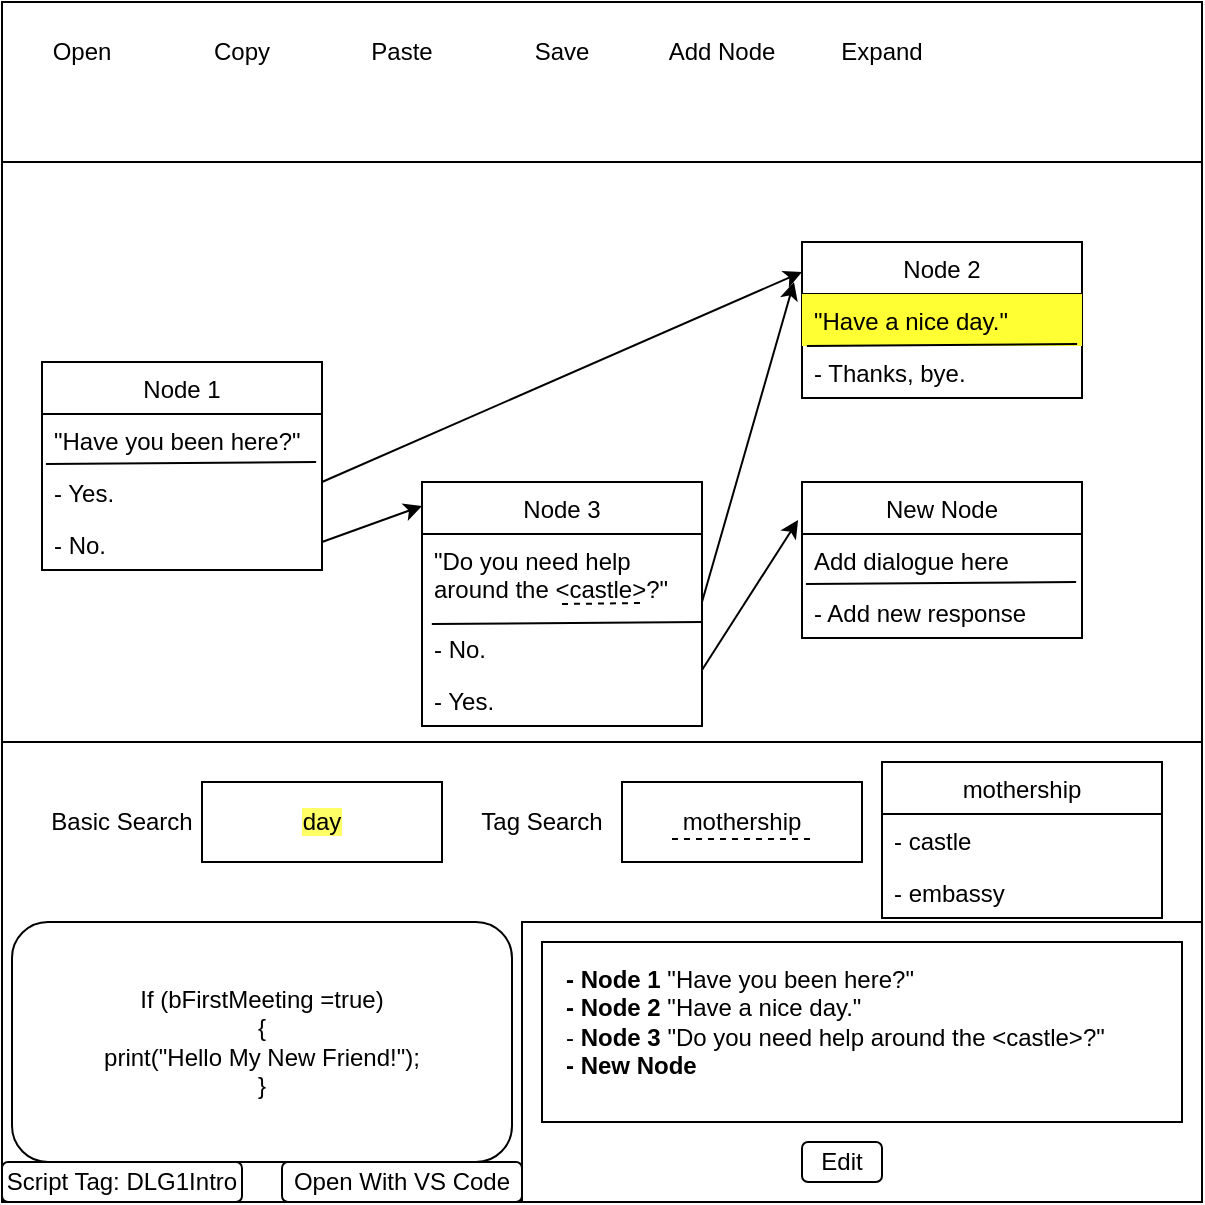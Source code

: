 <mxfile version="13.7.9" type="device"><diagram id="cgPvll41OFaMy4_YNWqB" name="Page-1"><mxGraphModel dx="1264" dy="592" grid="1" gridSize="10" guides="1" tooltips="1" connect="1" arrows="1" fold="1" page="1" pageScale="1" pageWidth="850" pageHeight="1100" math="0" shadow="0"><root><mxCell id="0"/><mxCell id="1" parent="0"/><mxCell id="YLgw9RQFT31Tz_AJwh6A-1" value="" style="rounded=0;whiteSpace=wrap;html=1;" vertex="1" parent="1"><mxGeometry x="120" y="540" width="260" height="140" as="geometry"/></mxCell><mxCell id="AaztJJ6wBOeH0_HwNcyL-1" value="&lt;span style=&quot;color: rgba(0 , 0 , 0 , 0) ; font-family: monospace ; font-size: 0px&quot;&gt;%3CmxGraphModel%3E%3Croot%3E%3CmxCell%20id%3D%220%22%2F%3E%3CmxCell%20id%3D%221%22%20parent%3D%220%22%2F%3E%3CmxCell%20id%3D%222%22%20value%3D%22Copy%22%20style%3D%22text%3Bhtml%3D1%3BstrokeColor%3Dnone%3BfillColor%3Dnone%3Balign%3Dcenter%3BverticalAlign%3Dmiddle%3BwhiteSpace%3Dwrap%3Brounded%3D0%3B%22%20vertex%3D%221%22%20parent%3D%221%22%3E%3CmxGeometry%20x%3D%22120%22%20y%3D%2280%22%20width%3D%2280%22%20height%3D%2250%22%20as%3D%22geometry%22%2F%3E%3C%2FmxCell%3E%3C%2Froot%3E%3C%2FmxGraphModel%3E&lt;/span&gt;" style="rounded=0;whiteSpace=wrap;html=1;" parent="1" vertex="1"><mxGeometry x="120" y="80" width="600" height="600" as="geometry"/></mxCell><mxCell id="AaztJJ6wBOeH0_HwNcyL-2" value="Copy" style="text;html=1;strokeColor=none;fillColor=none;align=center;verticalAlign=middle;whiteSpace=wrap;rounded=0;" parent="1" vertex="1"><mxGeometry x="200" y="80" width="80" height="50" as="geometry"/></mxCell><mxCell id="AaztJJ6wBOeH0_HwNcyL-3" value="Save" style="text;html=1;strokeColor=none;fillColor=none;align=center;verticalAlign=middle;whiteSpace=wrap;rounded=0;" parent="1" vertex="1"><mxGeometry x="360" y="80" width="80" height="50" as="geometry"/></mxCell><mxCell id="AaztJJ6wBOeH0_HwNcyL-4" value="Paste" style="text;html=1;strokeColor=none;fillColor=none;align=center;verticalAlign=middle;whiteSpace=wrap;rounded=0;" parent="1" vertex="1"><mxGeometry x="280" y="80" width="80" height="50" as="geometry"/></mxCell><mxCell id="AaztJJ6wBOeH0_HwNcyL-5" value="Add Node" style="text;html=1;strokeColor=none;fillColor=none;align=center;verticalAlign=middle;whiteSpace=wrap;rounded=0;" parent="1" vertex="1"><mxGeometry x="440" y="80" width="80" height="50" as="geometry"/></mxCell><mxCell id="AaztJJ6wBOeH0_HwNcyL-6" value="Expand" style="text;html=1;strokeColor=none;fillColor=none;align=center;verticalAlign=middle;whiteSpace=wrap;rounded=0;" parent="1" vertex="1"><mxGeometry x="520" y="80" width="80" height="50" as="geometry"/></mxCell><mxCell id="AaztJJ6wBOeH0_HwNcyL-8" value="Tag Search" style="text;html=1;strokeColor=none;fillColor=none;align=center;verticalAlign=middle;whiteSpace=wrap;rounded=0;" parent="1" vertex="1"><mxGeometry x="350" y="470" width="80" height="40" as="geometry"/></mxCell><mxCell id="AaztJJ6wBOeH0_HwNcyL-11" value="" style="rounded=0;whiteSpace=wrap;html=1;" parent="1" vertex="1"><mxGeometry x="120" y="160" width="600" height="290" as="geometry"/></mxCell><mxCell id="AaztJJ6wBOeH0_HwNcyL-12" value="mothership" style="rounded=0;whiteSpace=wrap;html=1;align=center;" parent="1" vertex="1"><mxGeometry x="430" y="470" width="120" height="40" as="geometry"/></mxCell><mxCell id="AaztJJ6wBOeH0_HwNcyL-13" value="" style="rounded=0;whiteSpace=wrap;html=1;" parent="1" vertex="1"><mxGeometry x="380" y="540" width="340" height="140" as="geometry"/></mxCell><mxCell id="AaztJJ6wBOeH0_HwNcyL-15" value="Open" style="text;html=1;strokeColor=none;fillColor=none;align=center;verticalAlign=middle;whiteSpace=wrap;rounded=0;" parent="1" vertex="1"><mxGeometry x="120" y="80" width="80" height="50" as="geometry"/></mxCell><mxCell id="GhOoh_H0XKPgGfz6ub8Z-3" value="Node 1" style="swimlane;fontStyle=0;childLayout=stackLayout;horizontal=1;startSize=26;horizontalStack=0;resizeParent=1;resizeParentMax=0;resizeLast=0;collapsible=1;marginBottom=0;" parent="1" vertex="1"><mxGeometry x="140" y="260" width="140" height="104" as="geometry"/></mxCell><mxCell id="GhOoh_H0XKPgGfz6ub8Z-4" value="&quot;Have you been here?&quot;" style="text;strokeColor=none;fillColor=none;align=left;verticalAlign=top;spacingLeft=4;spacingRight=4;overflow=hidden;rotatable=0;points=[[0,0.5],[1,0.5]];portConstraint=eastwest;" parent="GhOoh_H0XKPgGfz6ub8Z-3" vertex="1"><mxGeometry y="26" width="140" height="26" as="geometry"/></mxCell><mxCell id="GhOoh_H0XKPgGfz6ub8Z-5" value="- Yes." style="text;strokeColor=none;fillColor=none;align=left;verticalAlign=top;spacingLeft=4;spacingRight=4;overflow=hidden;rotatable=0;points=[[0,0.5],[1,0.5]];portConstraint=eastwest;" parent="GhOoh_H0XKPgGfz6ub8Z-3" vertex="1"><mxGeometry y="52" width="140" height="26" as="geometry"/></mxCell><mxCell id="GhOoh_H0XKPgGfz6ub8Z-6" value="- No." style="text;strokeColor=none;fillColor=none;align=left;verticalAlign=top;spacingLeft=4;spacingRight=4;overflow=hidden;rotatable=0;points=[[0,0.5],[1,0.5]];portConstraint=eastwest;" parent="GhOoh_H0XKPgGfz6ub8Z-3" vertex="1"><mxGeometry y="78" width="140" height="26" as="geometry"/></mxCell><mxCell id="GhOoh_H0XKPgGfz6ub8Z-7" value="" style="endArrow=none;html=1;exitX=0.014;exitY=-0.038;exitDx=0;exitDy=0;exitPerimeter=0;entryX=0.979;entryY=-0.077;entryDx=0;entryDy=0;entryPerimeter=0;" parent="GhOoh_H0XKPgGfz6ub8Z-3" source="GhOoh_H0XKPgGfz6ub8Z-5" target="GhOoh_H0XKPgGfz6ub8Z-5" edge="1"><mxGeometry width="50" height="50" relative="1" as="geometry"><mxPoint x="110" y="100" as="sourcePoint"/><mxPoint x="160" y="50" as="targetPoint"/></mxGeometry></mxCell><mxCell id="GhOoh_H0XKPgGfz6ub8Z-8" value="Node 2" style="swimlane;fontStyle=0;childLayout=stackLayout;horizontal=1;startSize=26;horizontalStack=0;resizeParent=1;resizeParentMax=0;resizeLast=0;collapsible=1;marginBottom=0;" parent="1" vertex="1"><mxGeometry x="520" y="200" width="140" height="78" as="geometry"/></mxCell><mxCell id="GhOoh_H0XKPgGfz6ub8Z-9" value="&quot;Have a nice day.&quot;" style="text;strokeColor=none;fillColor=#FFFF33;align=left;verticalAlign=top;spacingLeft=4;spacingRight=4;overflow=hidden;rotatable=0;points=[[0,0.5],[1,0.5]];portConstraint=eastwest;shadow=0;" parent="GhOoh_H0XKPgGfz6ub8Z-8" vertex="1"><mxGeometry y="26" width="140" height="26" as="geometry"/></mxCell><mxCell id="GhOoh_H0XKPgGfz6ub8Z-20" value="" style="endArrow=none;html=1;exitX=0.014;exitY=-0.038;exitDx=0;exitDy=0;exitPerimeter=0;entryX=0.979;entryY=-0.077;entryDx=0;entryDy=0;entryPerimeter=0;" parent="GhOoh_H0XKPgGfz6ub8Z-8" edge="1"><mxGeometry width="50" height="50" relative="1" as="geometry"><mxPoint x="2.45" y="52.002" as="sourcePoint"/><mxPoint x="137.55" y="50.988" as="targetPoint"/></mxGeometry></mxCell><mxCell id="GhOoh_H0XKPgGfz6ub8Z-10" value="- Thanks, bye." style="text;strokeColor=none;fillColor=none;align=left;verticalAlign=top;spacingLeft=4;spacingRight=4;overflow=hidden;rotatable=0;points=[[0,0.5],[1,0.5]];portConstraint=eastwest;" parent="GhOoh_H0XKPgGfz6ub8Z-8" vertex="1"><mxGeometry y="52" width="140" height="26" as="geometry"/></mxCell><mxCell id="GhOoh_H0XKPgGfz6ub8Z-12" value="Node 3" style="swimlane;fontStyle=0;childLayout=stackLayout;horizontal=1;startSize=26;horizontalStack=0;resizeParent=1;resizeParentMax=0;resizeLast=0;collapsible=1;marginBottom=0;" parent="1" vertex="1"><mxGeometry x="330" y="320" width="140" height="122" as="geometry"/></mxCell><mxCell id="GhOoh_H0XKPgGfz6ub8Z-21" value="" style="endArrow=none;html=1;exitX=0.014;exitY=-0.038;exitDx=0;exitDy=0;exitPerimeter=0;entryX=0.979;entryY=-0.077;entryDx=0;entryDy=0;entryPerimeter=0;" parent="GhOoh_H0XKPgGfz6ub8Z-12" edge="1"><mxGeometry width="50" height="50" relative="1" as="geometry"><mxPoint x="4.9" y="71.012" as="sourcePoint"/><mxPoint x="140.0" y="69.998" as="targetPoint"/></mxGeometry></mxCell><mxCell id="GhOoh_H0XKPgGfz6ub8Z-13" value="&quot;Do you need help&#10;around the &lt;castle&gt;?&quot;" style="text;strokeColor=none;fillColor=none;align=left;verticalAlign=top;spacingLeft=4;spacingRight=4;overflow=hidden;rotatable=0;points=[[0,0.5],[1,0.5]];portConstraint=eastwest;" parent="GhOoh_H0XKPgGfz6ub8Z-12" vertex="1"><mxGeometry y="26" width="140" height="44" as="geometry"/></mxCell><mxCell id="GhOoh_H0XKPgGfz6ub8Z-37" value="" style="endArrow=none;dashed=1;html=1;exitX=0.5;exitY=-0.346;exitDx=0;exitDy=0;exitPerimeter=0;" parent="GhOoh_H0XKPgGfz6ub8Z-12" source="GhOoh_H0XKPgGfz6ub8Z-14" edge="1"><mxGeometry width="50" height="50" relative="1" as="geometry"><mxPoint x="60" y="61" as="sourcePoint"/><mxPoint x="110" y="60.5" as="targetPoint"/></mxGeometry></mxCell><mxCell id="GhOoh_H0XKPgGfz6ub8Z-14" value="- No." style="text;strokeColor=none;fillColor=none;align=left;verticalAlign=top;spacingLeft=4;spacingRight=4;overflow=hidden;rotatable=0;points=[[0,0.5],[1,0.5]];portConstraint=eastwest;" parent="GhOoh_H0XKPgGfz6ub8Z-12" vertex="1"><mxGeometry y="70" width="140" height="26" as="geometry"/></mxCell><mxCell id="GhOoh_H0XKPgGfz6ub8Z-15" value="- Yes." style="text;strokeColor=none;fillColor=none;align=left;verticalAlign=top;spacingLeft=4;spacingRight=4;overflow=hidden;rotatable=0;points=[[0,0.5],[1,0.5]];portConstraint=eastwest;" parent="GhOoh_H0XKPgGfz6ub8Z-12" vertex="1"><mxGeometry y="96" width="140" height="26" as="geometry"/></mxCell><mxCell id="GhOoh_H0XKPgGfz6ub8Z-17" value="" style="endArrow=classic;html=1;" parent="1" edge="1"><mxGeometry width="50" height="50" relative="1" as="geometry"><mxPoint x="280" y="320" as="sourcePoint"/><mxPoint x="520" y="215" as="targetPoint"/></mxGeometry></mxCell><mxCell id="GhOoh_H0XKPgGfz6ub8Z-19" value="" style="endArrow=classic;html=1;" parent="1" edge="1"><mxGeometry width="50" height="50" relative="1" as="geometry"><mxPoint x="280" y="350" as="sourcePoint"/><mxPoint x="330" y="332" as="targetPoint"/></mxGeometry></mxCell><mxCell id="GhOoh_H0XKPgGfz6ub8Z-22" value="" style="endArrow=classic;html=1;" parent="1" edge="1"><mxGeometry width="50" height="50" relative="1" as="geometry"><mxPoint x="470" y="380" as="sourcePoint"/><mxPoint x="516" y="220" as="targetPoint"/></mxGeometry></mxCell><mxCell id="GhOoh_H0XKPgGfz6ub8Z-23" value="New Node" style="swimlane;fontStyle=0;childLayout=stackLayout;horizontal=1;startSize=26;horizontalStack=0;resizeParent=1;resizeParentMax=0;resizeLast=0;collapsible=1;marginBottom=0;" parent="1" vertex="1"><mxGeometry x="520" y="320" width="140" height="78" as="geometry"/></mxCell><mxCell id="GhOoh_H0XKPgGfz6ub8Z-24" value="Add dialogue here" style="text;strokeColor=none;fillColor=none;align=left;verticalAlign=top;spacingLeft=4;spacingRight=4;overflow=hidden;rotatable=0;points=[[0,0.5],[1,0.5]];portConstraint=eastwest;" parent="GhOoh_H0XKPgGfz6ub8Z-23" vertex="1"><mxGeometry y="26" width="140" height="26" as="geometry"/></mxCell><mxCell id="GhOoh_H0XKPgGfz6ub8Z-25" value="- Add new response" style="text;strokeColor=none;fillColor=none;align=left;verticalAlign=top;spacingLeft=4;spacingRight=4;overflow=hidden;rotatable=0;points=[[0,0.5],[1,0.5]];portConstraint=eastwest;" parent="GhOoh_H0XKPgGfz6ub8Z-23" vertex="1"><mxGeometry y="52" width="140" height="26" as="geometry"/></mxCell><mxCell id="GhOoh_H0XKPgGfz6ub8Z-27" value="" style="endArrow=none;html=1;exitX=0.014;exitY=-0.038;exitDx=0;exitDy=0;exitPerimeter=0;entryX=0.979;entryY=-0.077;entryDx=0;entryDy=0;entryPerimeter=0;" parent="GhOoh_H0XKPgGfz6ub8Z-23" source="GhOoh_H0XKPgGfz6ub8Z-25" target="GhOoh_H0XKPgGfz6ub8Z-25" edge="1"><mxGeometry width="50" height="50" relative="1" as="geometry"><mxPoint x="110" y="100" as="sourcePoint"/><mxPoint x="160" y="50" as="targetPoint"/></mxGeometry></mxCell><mxCell id="GhOoh_H0XKPgGfz6ub8Z-28" value="" style="endArrow=classic;html=1;entryX=-0.014;entryY=-0.269;entryDx=0;entryDy=0;entryPerimeter=0;" parent="1" target="GhOoh_H0XKPgGfz6ub8Z-24" edge="1"><mxGeometry width="50" height="50" relative="1" as="geometry"><mxPoint x="470" y="414" as="sourcePoint"/><mxPoint x="520" y="364" as="targetPoint"/></mxGeometry></mxCell><mxCell id="GhOoh_H0XKPgGfz6ub8Z-29" value="" style="rounded=0;whiteSpace=wrap;html=1;" parent="1" vertex="1"><mxGeometry x="390" y="550" width="320" height="90" as="geometry"/></mxCell><mxCell id="GhOoh_H0XKPgGfz6ub8Z-30" value="&lt;div&gt;&lt;b&gt;- Node 1&lt;/b&gt; &quot;Have you been here?&quot;&lt;br&gt;&lt;/div&gt;&lt;div&gt;&lt;b&gt;- Node 2&lt;/b&gt; &quot;Have a nice day.&quot;&lt;br&gt;&lt;/div&gt;&lt;div&gt;- &lt;b&gt;Node 3&lt;/b&gt; &quot;Do you need help around the &amp;lt;castle&amp;gt;?&quot;&lt;br&gt;&lt;/div&gt;&lt;div&gt;&lt;b&gt;- New Node&lt;/b&gt;&lt;br&gt;&lt;/div&gt;" style="text;html=1;strokeColor=none;fillColor=none;align=left;verticalAlign=middle;whiteSpace=wrap;rounded=0;" parent="1" vertex="1"><mxGeometry x="400" y="560" width="300" height="60" as="geometry"/></mxCell><mxCell id="GhOoh_H0XKPgGfz6ub8Z-31" value="Edit" style="rounded=1;whiteSpace=wrap;html=1;" parent="1" vertex="1"><mxGeometry x="520" y="650" width="40" height="20" as="geometry"/></mxCell><mxCell id="GhOoh_H0XKPgGfz6ub8Z-36" value="" style="endArrow=none;dashed=1;html=1;" parent="1" edge="1"><mxGeometry width="50" height="50" relative="1" as="geometry"><mxPoint x="455" y="498.5" as="sourcePoint"/><mxPoint x="525" y="498.5" as="targetPoint"/></mxGeometry></mxCell><mxCell id="GhOoh_H0XKPgGfz6ub8Z-38" value="mothership" style="swimlane;fontStyle=0;childLayout=stackLayout;horizontal=1;startSize=26;horizontalStack=0;resizeParent=1;resizeParentMax=0;resizeLast=0;collapsible=1;marginBottom=0;" parent="1" vertex="1"><mxGeometry x="560" y="460" width="140" height="78" as="geometry"/></mxCell><mxCell id="GhOoh_H0XKPgGfz6ub8Z-39" value="- castle" style="text;strokeColor=none;fillColor=none;align=left;verticalAlign=top;spacingLeft=4;spacingRight=4;overflow=hidden;rotatable=0;points=[[0,0.5],[1,0.5]];portConstraint=eastwest;" parent="GhOoh_H0XKPgGfz6ub8Z-38" vertex="1"><mxGeometry y="26" width="140" height="26" as="geometry"/></mxCell><mxCell id="GhOoh_H0XKPgGfz6ub8Z-40" value="- embassy" style="text;strokeColor=none;fillColor=none;align=left;verticalAlign=top;spacingLeft=4;spacingRight=4;overflow=hidden;rotatable=0;points=[[0,0.5],[1,0.5]];portConstraint=eastwest;" parent="GhOoh_H0XKPgGfz6ub8Z-38" vertex="1"><mxGeometry y="52" width="140" height="26" as="geometry"/></mxCell><mxCell id="GhOoh_H0XKPgGfz6ub8Z-42" value="Basic Search" style="text;html=1;strokeColor=none;fillColor=none;align=center;verticalAlign=middle;whiteSpace=wrap;rounded=0;" parent="1" vertex="1"><mxGeometry x="140" y="470" width="80" height="40" as="geometry"/></mxCell><mxCell id="GhOoh_H0XKPgGfz6ub8Z-43" value="&lt;span style=&quot;background-color: rgb(255 , 255 , 102)&quot;&gt;day&lt;/span&gt;" style="rounded=0;whiteSpace=wrap;html=1;align=center;" parent="1" vertex="1"><mxGeometry x="220" y="470" width="120" height="40" as="geometry"/></mxCell><mxCell id="YLgw9RQFT31Tz_AJwh6A-2" value="Open With VS Code" style="rounded=1;whiteSpace=wrap;html=1;" vertex="1" parent="1"><mxGeometry x="260" y="660" width="120" height="20" as="geometry"/></mxCell><mxCell id="YLgw9RQFT31Tz_AJwh6A-3" value="Script Tag: DLG1Intro" style="rounded=1;whiteSpace=wrap;html=1;" vertex="1" parent="1"><mxGeometry x="120" y="660" width="120" height="20" as="geometry"/></mxCell><mxCell id="YLgw9RQFT31Tz_AJwh6A-4" value="If (bFirstMeeting =true)&lt;br&gt;{&lt;br&gt;print(&quot;Hello My New Friend!&quot;);&lt;br&gt;}" style="rounded=1;whiteSpace=wrap;html=1;" vertex="1" parent="1"><mxGeometry x="125" y="540" width="250" height="120" as="geometry"/></mxCell></root></mxGraphModel></diagram></mxfile>